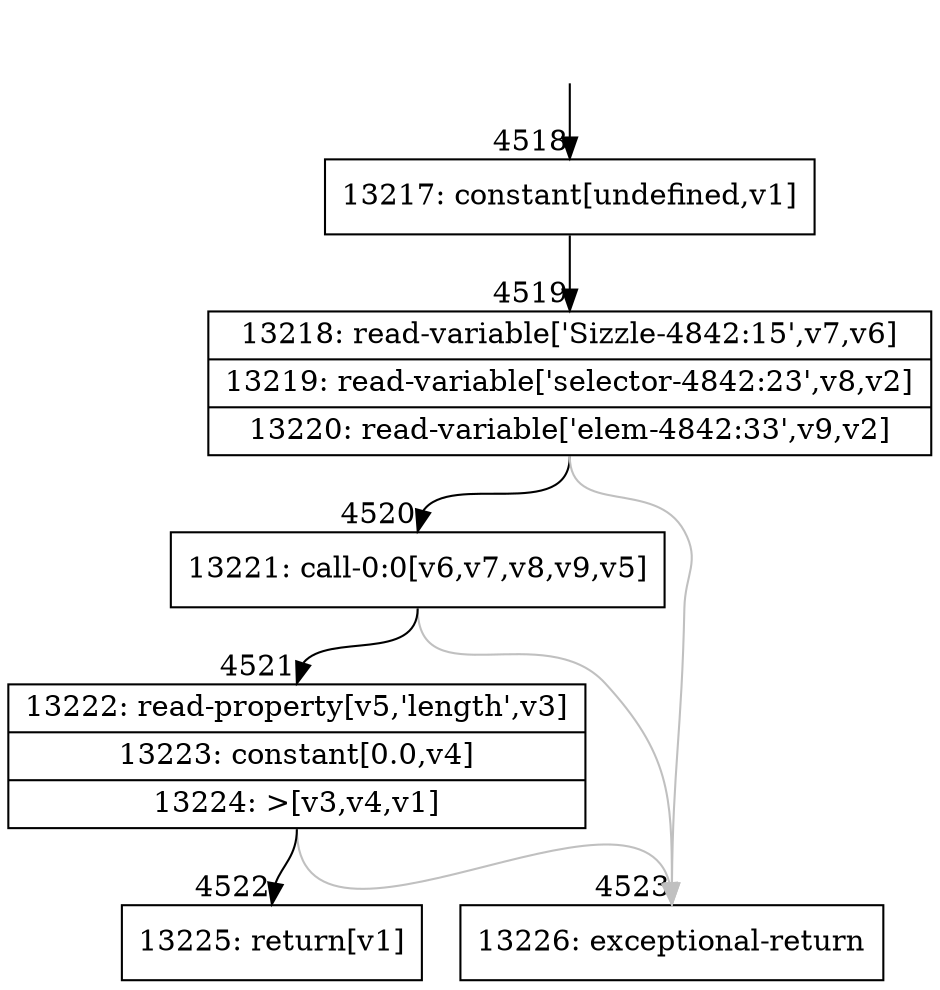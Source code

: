 digraph {
rankdir="TD"
BB_entry293[shape=none,label=""];
BB_entry293 -> BB4518 [tailport=s, headport=n, headlabel="    4518"]
BB4518 [shape=record label="{13217: constant[undefined,v1]}" ] 
BB4518 -> BB4519 [tailport=s, headport=n, headlabel="      4519"]
BB4519 [shape=record label="{13218: read-variable['Sizzle-4842:15',v7,v6]|13219: read-variable['selector-4842:23',v8,v2]|13220: read-variable['elem-4842:33',v9,v2]}" ] 
BB4519 -> BB4520 [tailport=s, headport=n, headlabel="      4520"]
BB4519 -> BB4523 [tailport=s, headport=n, color=gray, headlabel="      4523"]
BB4520 [shape=record label="{13221: call-0:0[v6,v7,v8,v9,v5]}" ] 
BB4520 -> BB4521 [tailport=s, headport=n, headlabel="      4521"]
BB4520 -> BB4523 [tailport=s, headport=n, color=gray]
BB4521 [shape=record label="{13222: read-property[v5,'length',v3]|13223: constant[0.0,v4]|13224: \>[v3,v4,v1]}" ] 
BB4521 -> BB4522 [tailport=s, headport=n, headlabel="      4522"]
BB4521 -> BB4523 [tailport=s, headport=n, color=gray]
BB4522 [shape=record label="{13225: return[v1]}" ] 
BB4523 [shape=record label="{13226: exceptional-return}" ] 
}
